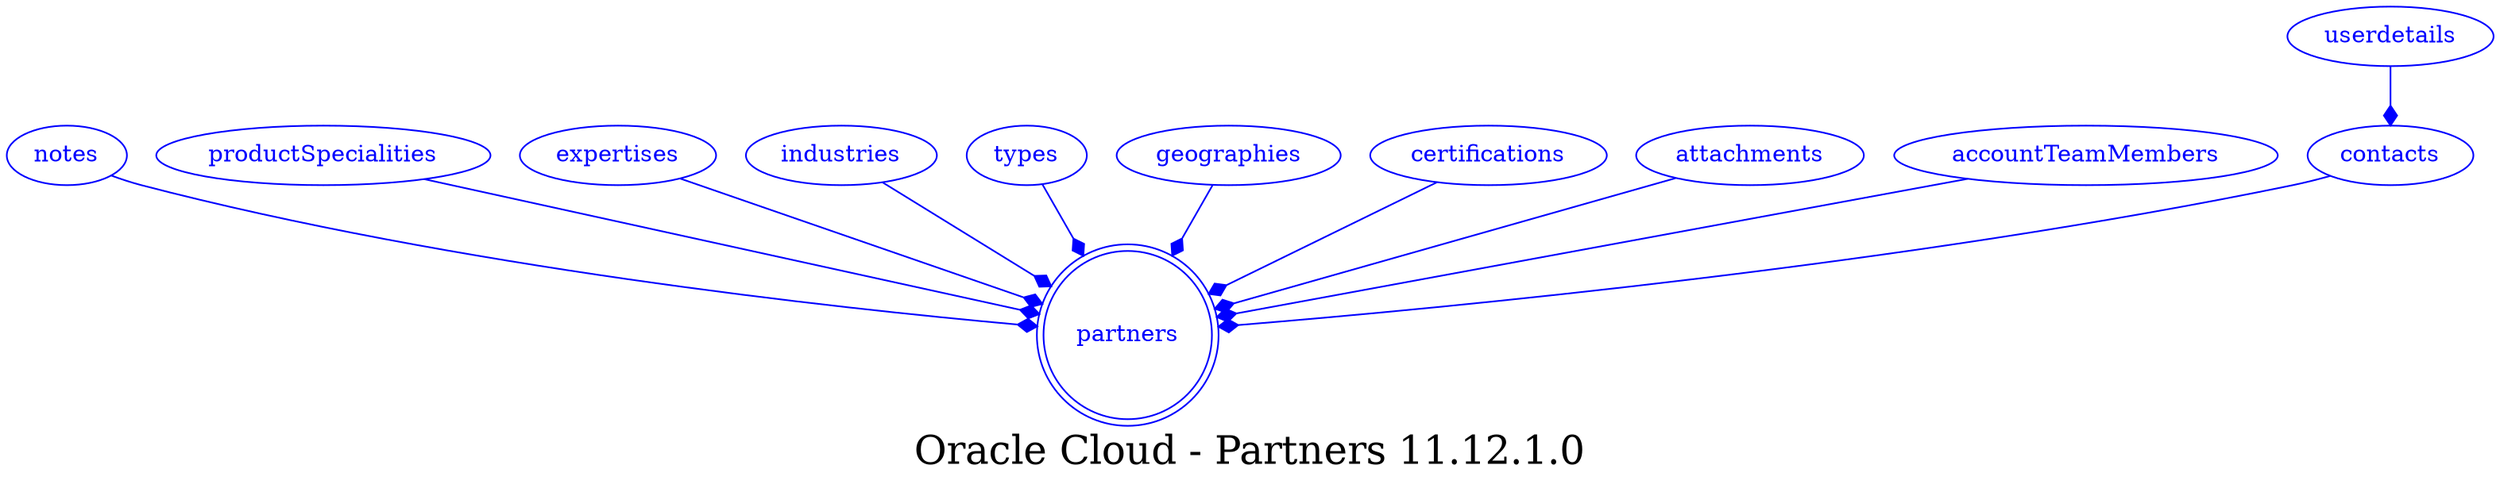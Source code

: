 digraph LexiconGraph {
graph[label="Oracle Cloud - Partners 11.12.1.0", fontsize=24]
splines=true
"partners" [color=blue, fontcolor=blue, shape=doublecircle]
"notes" -> "partners" [color=blue, fontcolor=blue, arrowhead=diamond, arrowtail=none]
"notes" [color=blue, fontcolor=blue, shape=ellipse]
"productSpecialities" -> "partners" [color=blue, fontcolor=blue, arrowhead=diamond, arrowtail=none]
"productSpecialities" [color=blue, fontcolor=blue, shape=ellipse]
"expertises" -> "partners" [color=blue, fontcolor=blue, arrowhead=diamond, arrowtail=none]
"expertises" [color=blue, fontcolor=blue, shape=ellipse]
"industries" -> "partners" [color=blue, fontcolor=blue, arrowhead=diamond, arrowtail=none]
"industries" [color=blue, fontcolor=blue, shape=ellipse]
"types" -> "partners" [color=blue, fontcolor=blue, arrowhead=diamond, arrowtail=none]
"types" [color=blue, fontcolor=blue, shape=ellipse]
"geographies" -> "partners" [color=blue, fontcolor=blue, arrowhead=diamond, arrowtail=none]
"geographies" [color=blue, fontcolor=blue, shape=ellipse]
"certifications" -> "partners" [color=blue, fontcolor=blue, arrowhead=diamond, arrowtail=none]
"certifications" [color=blue, fontcolor=blue, shape=ellipse]
"attachments" -> "partners" [color=blue, fontcolor=blue, arrowhead=diamond, arrowtail=none]
"attachments" [color=blue, fontcolor=blue, shape=ellipse]
"accountTeamMembers" -> "partners" [color=blue, fontcolor=blue, arrowhead=diamond, arrowtail=none]
"accountTeamMembers" [color=blue, fontcolor=blue, shape=ellipse]
"contacts" -> "partners" [color=blue, fontcolor=blue, arrowhead=diamond, arrowtail=none]
"contacts" [color=blue, fontcolor=blue, shape=ellipse]
"userdetails" -> "contacts" [color=blue, fontcolor=blue, arrowhead=diamond, arrowtail=none]
"userdetails" [color=blue, fontcolor=blue, shape=ellipse]
}
